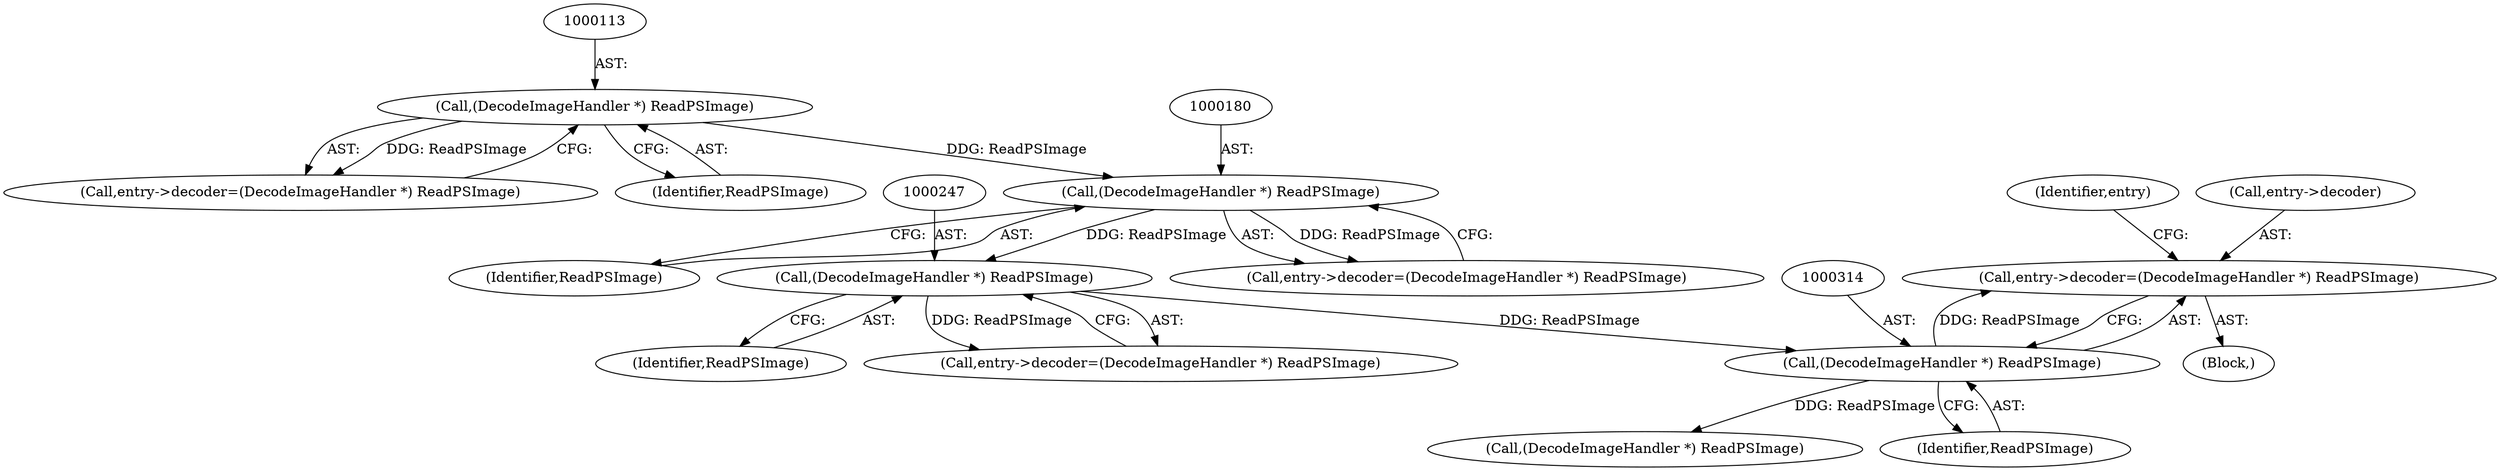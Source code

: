 digraph "0_ImageMagick_8598a497e2d1f556a34458cf54b40ba40674734c_0@pointer" {
"1000309" [label="(Call,entry->decoder=(DecodeImageHandler *) ReadPSImage)"];
"1000313" [label="(Call,(DecodeImageHandler *) ReadPSImage)"];
"1000246" [label="(Call,(DecodeImageHandler *) ReadPSImage)"];
"1000179" [label="(Call,(DecodeImageHandler *) ReadPSImage)"];
"1000112" [label="(Call,(DecodeImageHandler *) ReadPSImage)"];
"1000108" [label="(Call,entry->decoder=(DecodeImageHandler *) ReadPSImage)"];
"1000181" [label="(Identifier,ReadPSImage)"];
"1000318" [label="(Identifier,entry)"];
"1000114" [label="(Identifier,ReadPSImage)"];
"1000112" [label="(Call,(DecodeImageHandler *) ReadPSImage)"];
"1000380" [label="(Call,(DecodeImageHandler *) ReadPSImage)"];
"1000248" [label="(Identifier,ReadPSImage)"];
"1000246" [label="(Call,(DecodeImageHandler *) ReadPSImage)"];
"1000102" [label="(Block,)"];
"1000175" [label="(Call,entry->decoder=(DecodeImageHandler *) ReadPSImage)"];
"1000309" [label="(Call,entry->decoder=(DecodeImageHandler *) ReadPSImage)"];
"1000310" [label="(Call,entry->decoder)"];
"1000179" [label="(Call,(DecodeImageHandler *) ReadPSImage)"];
"1000313" [label="(Call,(DecodeImageHandler *) ReadPSImage)"];
"1000315" [label="(Identifier,ReadPSImage)"];
"1000242" [label="(Call,entry->decoder=(DecodeImageHandler *) ReadPSImage)"];
"1000309" -> "1000102"  [label="AST: "];
"1000309" -> "1000313"  [label="CFG: "];
"1000310" -> "1000309"  [label="AST: "];
"1000313" -> "1000309"  [label="AST: "];
"1000318" -> "1000309"  [label="CFG: "];
"1000313" -> "1000309"  [label="DDG: ReadPSImage"];
"1000313" -> "1000315"  [label="CFG: "];
"1000314" -> "1000313"  [label="AST: "];
"1000315" -> "1000313"  [label="AST: "];
"1000246" -> "1000313"  [label="DDG: ReadPSImage"];
"1000313" -> "1000380"  [label="DDG: ReadPSImage"];
"1000246" -> "1000242"  [label="AST: "];
"1000246" -> "1000248"  [label="CFG: "];
"1000247" -> "1000246"  [label="AST: "];
"1000248" -> "1000246"  [label="AST: "];
"1000242" -> "1000246"  [label="CFG: "];
"1000246" -> "1000242"  [label="DDG: ReadPSImage"];
"1000179" -> "1000246"  [label="DDG: ReadPSImage"];
"1000179" -> "1000175"  [label="AST: "];
"1000179" -> "1000181"  [label="CFG: "];
"1000180" -> "1000179"  [label="AST: "];
"1000181" -> "1000179"  [label="AST: "];
"1000175" -> "1000179"  [label="CFG: "];
"1000179" -> "1000175"  [label="DDG: ReadPSImage"];
"1000112" -> "1000179"  [label="DDG: ReadPSImage"];
"1000112" -> "1000108"  [label="AST: "];
"1000112" -> "1000114"  [label="CFG: "];
"1000113" -> "1000112"  [label="AST: "];
"1000114" -> "1000112"  [label="AST: "];
"1000108" -> "1000112"  [label="CFG: "];
"1000112" -> "1000108"  [label="DDG: ReadPSImage"];
}
